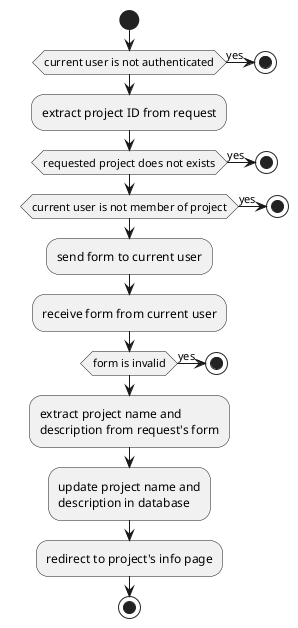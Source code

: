 @startuml
start
if (current user is not authenticated) then (yes)
  stop
endif
:extract project ID from request;
if (requested project does not exists) then (yes)
  stop
endif
if (current user is not member of project) then (yes)
  stop
endif
:send form to current user;
:receive form from current user;
if (form is invalid) then (yes)
  stop
endif
:extract project name and
description from request's form;
:update project name and
description in database;
:redirect to project's info page;
stop
@enduml
